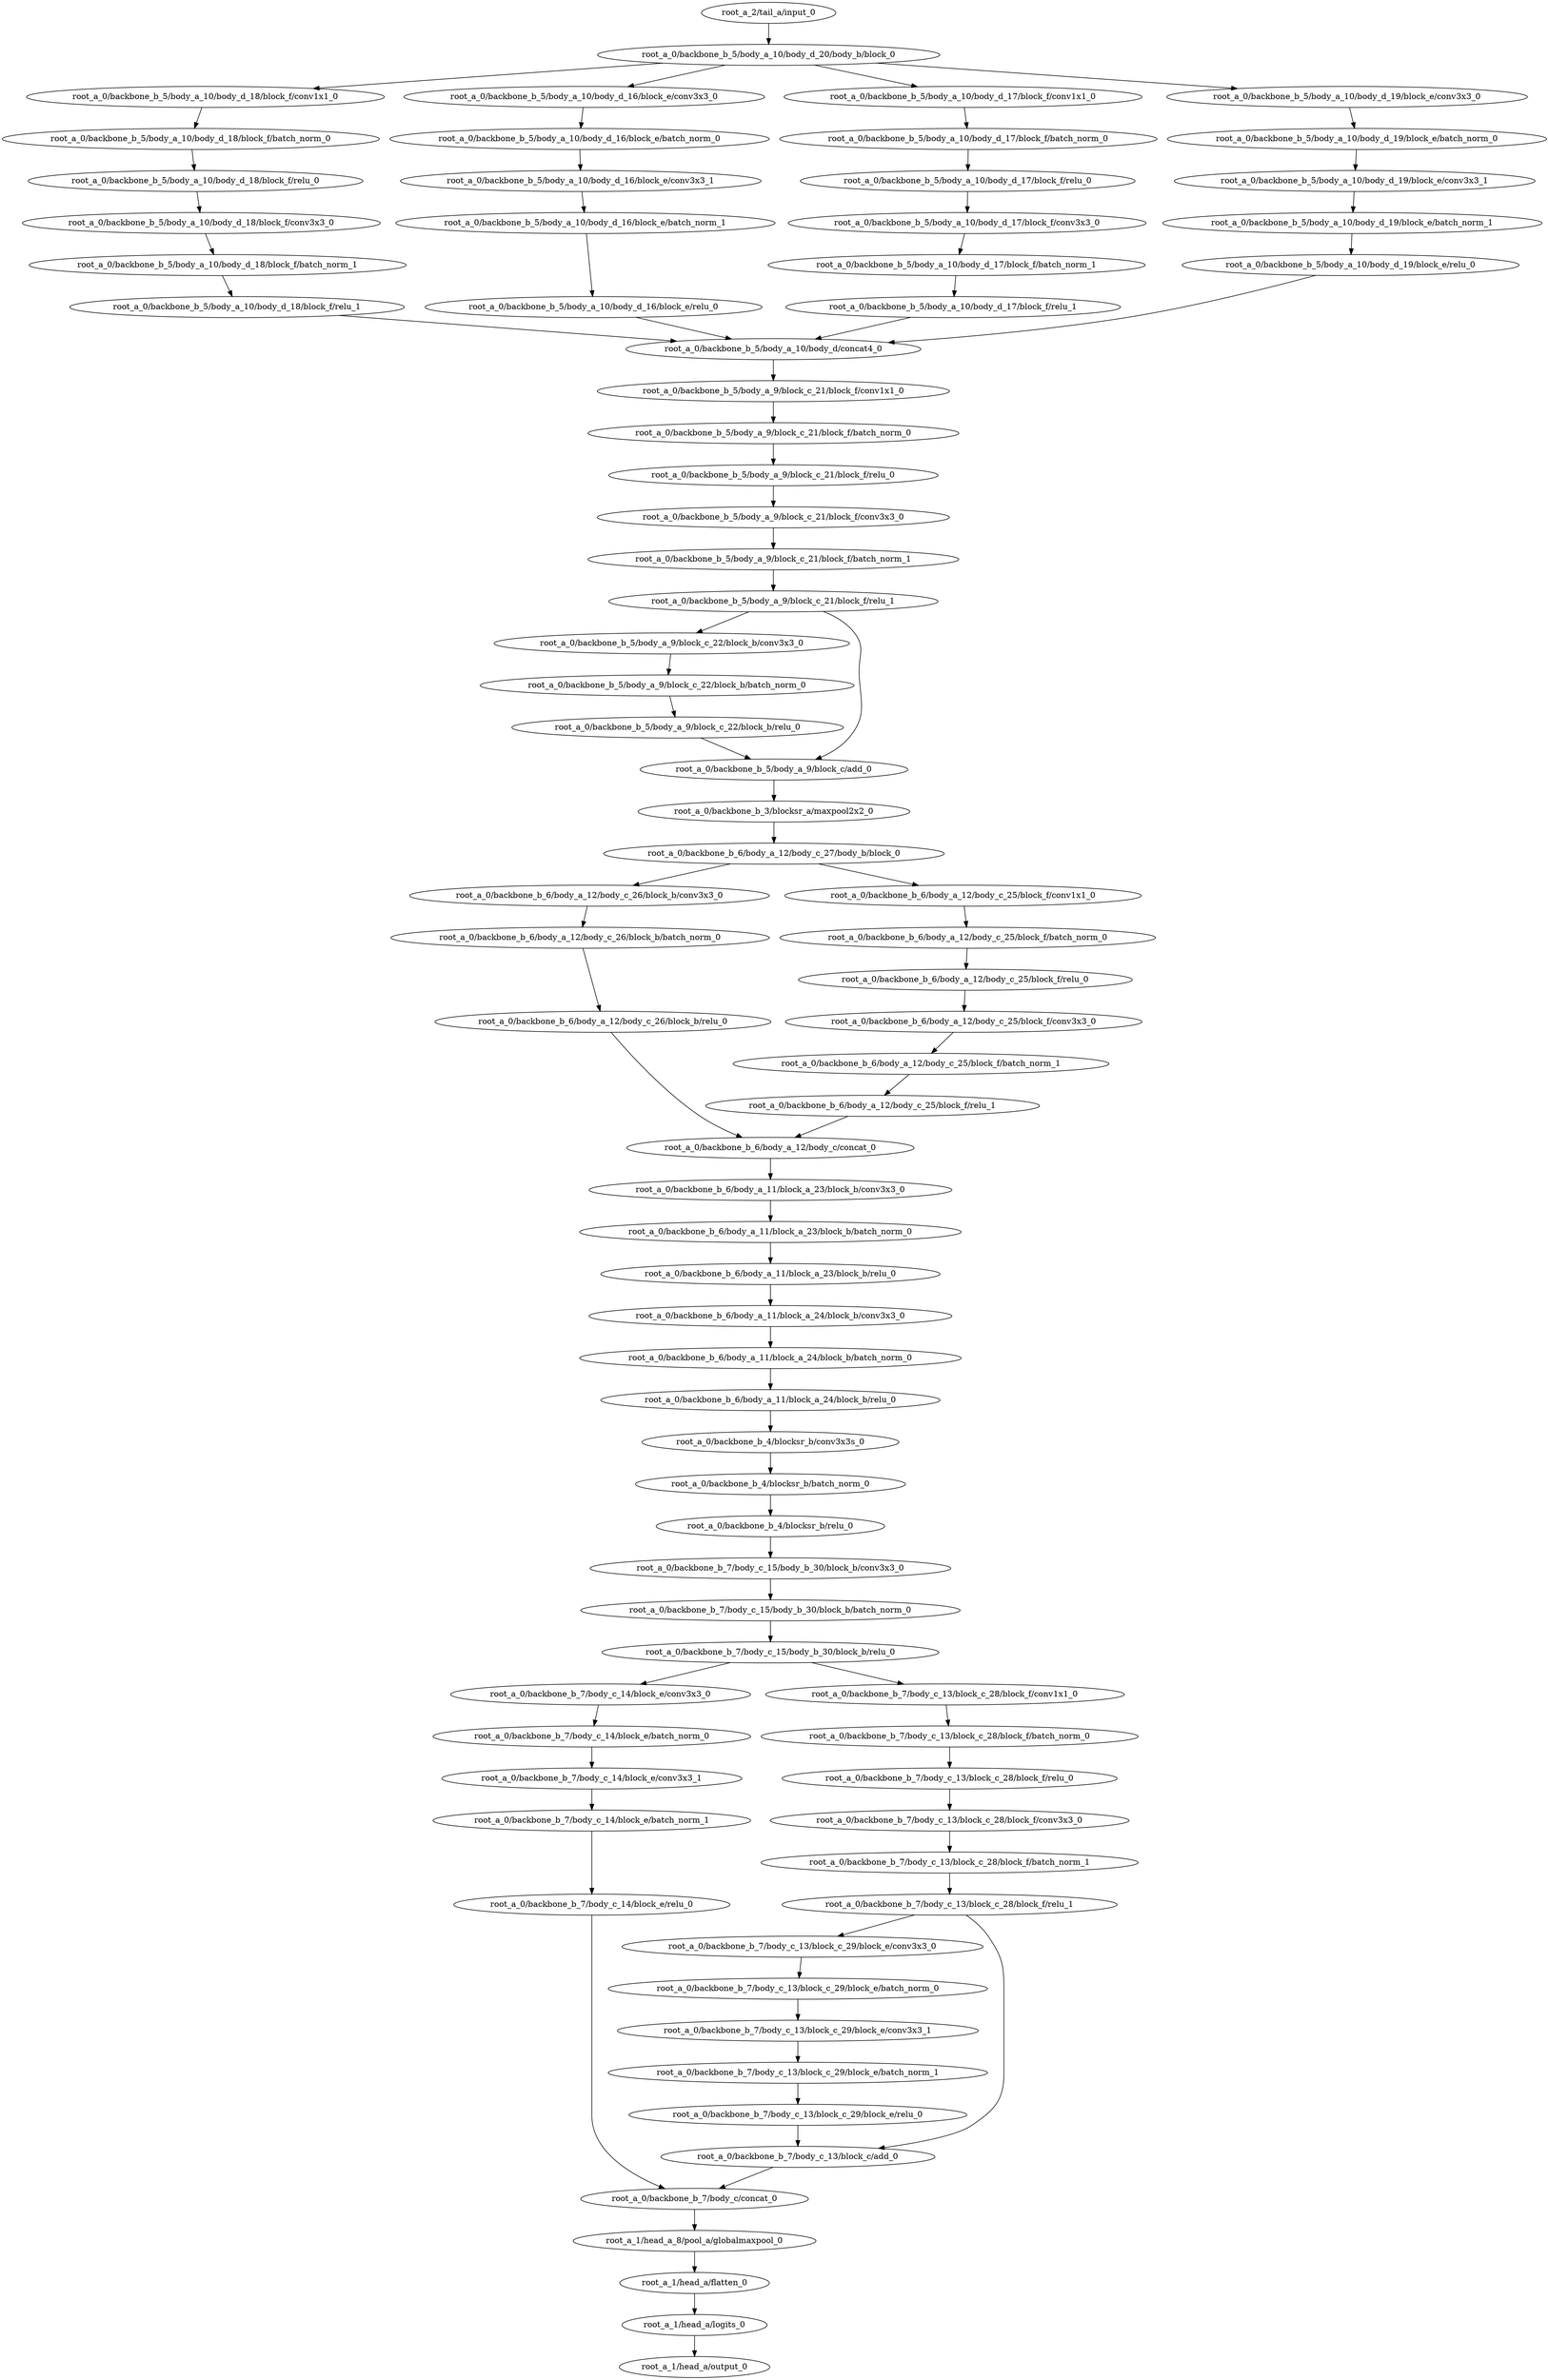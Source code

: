 digraph root_a {
	"root_a_2/tail_a/input_0"
	"root_a_0/backbone_b_5/body_a_10/body_d_20/body_b/block_0"
	"root_a_0/backbone_b_5/body_a_10/body_d_18/block_f/conv1x1_0"
	"root_a_0/backbone_b_5/body_a_10/body_d_18/block_f/batch_norm_0"
	"root_a_0/backbone_b_5/body_a_10/body_d_18/block_f/relu_0"
	"root_a_0/backbone_b_5/body_a_10/body_d_18/block_f/conv3x3_0"
	"root_a_0/backbone_b_5/body_a_10/body_d_18/block_f/batch_norm_1"
	"root_a_0/backbone_b_5/body_a_10/body_d_18/block_f/relu_1"
	"root_a_0/backbone_b_5/body_a_10/body_d_16/block_e/conv3x3_0"
	"root_a_0/backbone_b_5/body_a_10/body_d_16/block_e/batch_norm_0"
	"root_a_0/backbone_b_5/body_a_10/body_d_16/block_e/conv3x3_1"
	"root_a_0/backbone_b_5/body_a_10/body_d_16/block_e/batch_norm_1"
	"root_a_0/backbone_b_5/body_a_10/body_d_16/block_e/relu_0"
	"root_a_0/backbone_b_5/body_a_10/body_d_17/block_f/conv1x1_0"
	"root_a_0/backbone_b_5/body_a_10/body_d_17/block_f/batch_norm_0"
	"root_a_0/backbone_b_5/body_a_10/body_d_17/block_f/relu_0"
	"root_a_0/backbone_b_5/body_a_10/body_d_17/block_f/conv3x3_0"
	"root_a_0/backbone_b_5/body_a_10/body_d_17/block_f/batch_norm_1"
	"root_a_0/backbone_b_5/body_a_10/body_d_17/block_f/relu_1"
	"root_a_0/backbone_b_5/body_a_10/body_d_19/block_e/conv3x3_0"
	"root_a_0/backbone_b_5/body_a_10/body_d_19/block_e/batch_norm_0"
	"root_a_0/backbone_b_5/body_a_10/body_d_19/block_e/conv3x3_1"
	"root_a_0/backbone_b_5/body_a_10/body_d_19/block_e/batch_norm_1"
	"root_a_0/backbone_b_5/body_a_10/body_d_19/block_e/relu_0"
	"root_a_0/backbone_b_5/body_a_10/body_d/concat4_0"
	"root_a_0/backbone_b_5/body_a_9/block_c_21/block_f/conv1x1_0"
	"root_a_0/backbone_b_5/body_a_9/block_c_21/block_f/batch_norm_0"
	"root_a_0/backbone_b_5/body_a_9/block_c_21/block_f/relu_0"
	"root_a_0/backbone_b_5/body_a_9/block_c_21/block_f/conv3x3_0"
	"root_a_0/backbone_b_5/body_a_9/block_c_21/block_f/batch_norm_1"
	"root_a_0/backbone_b_5/body_a_9/block_c_21/block_f/relu_1"
	"root_a_0/backbone_b_5/body_a_9/block_c_22/block_b/conv3x3_0"
	"root_a_0/backbone_b_5/body_a_9/block_c_22/block_b/batch_norm_0"
	"root_a_0/backbone_b_5/body_a_9/block_c_22/block_b/relu_0"
	"root_a_0/backbone_b_5/body_a_9/block_c/add_0"
	"root_a_0/backbone_b_3/blocksr_a/maxpool2x2_0"
	"root_a_0/backbone_b_6/body_a_12/body_c_27/body_b/block_0"
	"root_a_0/backbone_b_6/body_a_12/body_c_26/block_b/conv3x3_0"
	"root_a_0/backbone_b_6/body_a_12/body_c_26/block_b/batch_norm_0"
	"root_a_0/backbone_b_6/body_a_12/body_c_26/block_b/relu_0"
	"root_a_0/backbone_b_6/body_a_12/body_c_25/block_f/conv1x1_0"
	"root_a_0/backbone_b_6/body_a_12/body_c_25/block_f/batch_norm_0"
	"root_a_0/backbone_b_6/body_a_12/body_c_25/block_f/relu_0"
	"root_a_0/backbone_b_6/body_a_12/body_c_25/block_f/conv3x3_0"
	"root_a_0/backbone_b_6/body_a_12/body_c_25/block_f/batch_norm_1"
	"root_a_0/backbone_b_6/body_a_12/body_c_25/block_f/relu_1"
	"root_a_0/backbone_b_6/body_a_12/body_c/concat_0"
	"root_a_0/backbone_b_6/body_a_11/block_a_23/block_b/conv3x3_0"
	"root_a_0/backbone_b_6/body_a_11/block_a_23/block_b/batch_norm_0"
	"root_a_0/backbone_b_6/body_a_11/block_a_23/block_b/relu_0"
	"root_a_0/backbone_b_6/body_a_11/block_a_24/block_b/conv3x3_0"
	"root_a_0/backbone_b_6/body_a_11/block_a_24/block_b/batch_norm_0"
	"root_a_0/backbone_b_6/body_a_11/block_a_24/block_b/relu_0"
	"root_a_0/backbone_b_4/blocksr_b/conv3x3s_0"
	"root_a_0/backbone_b_4/blocksr_b/batch_norm_0"
	"root_a_0/backbone_b_4/blocksr_b/relu_0"
	"root_a_0/backbone_b_7/body_c_15/body_b_30/block_b/conv3x3_0"
	"root_a_0/backbone_b_7/body_c_15/body_b_30/block_b/batch_norm_0"
	"root_a_0/backbone_b_7/body_c_15/body_b_30/block_b/relu_0"
	"root_a_0/backbone_b_7/body_c_14/block_e/conv3x3_0"
	"root_a_0/backbone_b_7/body_c_14/block_e/batch_norm_0"
	"root_a_0/backbone_b_7/body_c_14/block_e/conv3x3_1"
	"root_a_0/backbone_b_7/body_c_14/block_e/batch_norm_1"
	"root_a_0/backbone_b_7/body_c_14/block_e/relu_0"
	"root_a_0/backbone_b_7/body_c_13/block_c_28/block_f/conv1x1_0"
	"root_a_0/backbone_b_7/body_c_13/block_c_28/block_f/batch_norm_0"
	"root_a_0/backbone_b_7/body_c_13/block_c_28/block_f/relu_0"
	"root_a_0/backbone_b_7/body_c_13/block_c_28/block_f/conv3x3_0"
	"root_a_0/backbone_b_7/body_c_13/block_c_28/block_f/batch_norm_1"
	"root_a_0/backbone_b_7/body_c_13/block_c_28/block_f/relu_1"
	"root_a_0/backbone_b_7/body_c_13/block_c_29/block_e/conv3x3_0"
	"root_a_0/backbone_b_7/body_c_13/block_c_29/block_e/batch_norm_0"
	"root_a_0/backbone_b_7/body_c_13/block_c_29/block_e/conv3x3_1"
	"root_a_0/backbone_b_7/body_c_13/block_c_29/block_e/batch_norm_1"
	"root_a_0/backbone_b_7/body_c_13/block_c_29/block_e/relu_0"
	"root_a_0/backbone_b_7/body_c_13/block_c/add_0"
	"root_a_0/backbone_b_7/body_c/concat_0"
	"root_a_1/head_a_8/pool_a/globalmaxpool_0"
	"root_a_1/head_a/flatten_0"
	"root_a_1/head_a/logits_0"
	"root_a_1/head_a/output_0"

	"root_a_2/tail_a/input_0" -> "root_a_0/backbone_b_5/body_a_10/body_d_20/body_b/block_0"
	"root_a_0/backbone_b_5/body_a_10/body_d_20/body_b/block_0" -> "root_a_0/backbone_b_5/body_a_10/body_d_18/block_f/conv1x1_0"
	"root_a_0/backbone_b_5/body_a_10/body_d_18/block_f/conv1x1_0" -> "root_a_0/backbone_b_5/body_a_10/body_d_18/block_f/batch_norm_0"
	"root_a_0/backbone_b_5/body_a_10/body_d_18/block_f/batch_norm_0" -> "root_a_0/backbone_b_5/body_a_10/body_d_18/block_f/relu_0"
	"root_a_0/backbone_b_5/body_a_10/body_d_18/block_f/relu_0" -> "root_a_0/backbone_b_5/body_a_10/body_d_18/block_f/conv3x3_0"
	"root_a_0/backbone_b_5/body_a_10/body_d_18/block_f/conv3x3_0" -> "root_a_0/backbone_b_5/body_a_10/body_d_18/block_f/batch_norm_1"
	"root_a_0/backbone_b_5/body_a_10/body_d_18/block_f/batch_norm_1" -> "root_a_0/backbone_b_5/body_a_10/body_d_18/block_f/relu_1"
	"root_a_0/backbone_b_5/body_a_10/body_d_20/body_b/block_0" -> "root_a_0/backbone_b_5/body_a_10/body_d_16/block_e/conv3x3_0"
	"root_a_0/backbone_b_5/body_a_10/body_d_16/block_e/conv3x3_0" -> "root_a_0/backbone_b_5/body_a_10/body_d_16/block_e/batch_norm_0"
	"root_a_0/backbone_b_5/body_a_10/body_d_16/block_e/batch_norm_0" -> "root_a_0/backbone_b_5/body_a_10/body_d_16/block_e/conv3x3_1"
	"root_a_0/backbone_b_5/body_a_10/body_d_16/block_e/conv3x3_1" -> "root_a_0/backbone_b_5/body_a_10/body_d_16/block_e/batch_norm_1"
	"root_a_0/backbone_b_5/body_a_10/body_d_16/block_e/batch_norm_1" -> "root_a_0/backbone_b_5/body_a_10/body_d_16/block_e/relu_0"
	"root_a_0/backbone_b_5/body_a_10/body_d_20/body_b/block_0" -> "root_a_0/backbone_b_5/body_a_10/body_d_17/block_f/conv1x1_0"
	"root_a_0/backbone_b_5/body_a_10/body_d_17/block_f/conv1x1_0" -> "root_a_0/backbone_b_5/body_a_10/body_d_17/block_f/batch_norm_0"
	"root_a_0/backbone_b_5/body_a_10/body_d_17/block_f/batch_norm_0" -> "root_a_0/backbone_b_5/body_a_10/body_d_17/block_f/relu_0"
	"root_a_0/backbone_b_5/body_a_10/body_d_17/block_f/relu_0" -> "root_a_0/backbone_b_5/body_a_10/body_d_17/block_f/conv3x3_0"
	"root_a_0/backbone_b_5/body_a_10/body_d_17/block_f/conv3x3_0" -> "root_a_0/backbone_b_5/body_a_10/body_d_17/block_f/batch_norm_1"
	"root_a_0/backbone_b_5/body_a_10/body_d_17/block_f/batch_norm_1" -> "root_a_0/backbone_b_5/body_a_10/body_d_17/block_f/relu_1"
	"root_a_0/backbone_b_5/body_a_10/body_d_20/body_b/block_0" -> "root_a_0/backbone_b_5/body_a_10/body_d_19/block_e/conv3x3_0"
	"root_a_0/backbone_b_5/body_a_10/body_d_19/block_e/conv3x3_0" -> "root_a_0/backbone_b_5/body_a_10/body_d_19/block_e/batch_norm_0"
	"root_a_0/backbone_b_5/body_a_10/body_d_19/block_e/batch_norm_0" -> "root_a_0/backbone_b_5/body_a_10/body_d_19/block_e/conv3x3_1"
	"root_a_0/backbone_b_5/body_a_10/body_d_19/block_e/conv3x3_1" -> "root_a_0/backbone_b_5/body_a_10/body_d_19/block_e/batch_norm_1"
	"root_a_0/backbone_b_5/body_a_10/body_d_19/block_e/batch_norm_1" -> "root_a_0/backbone_b_5/body_a_10/body_d_19/block_e/relu_0"
	"root_a_0/backbone_b_5/body_a_10/body_d_18/block_f/relu_1" -> "root_a_0/backbone_b_5/body_a_10/body_d/concat4_0"
	"root_a_0/backbone_b_5/body_a_10/body_d_16/block_e/relu_0" -> "root_a_0/backbone_b_5/body_a_10/body_d/concat4_0"
	"root_a_0/backbone_b_5/body_a_10/body_d_17/block_f/relu_1" -> "root_a_0/backbone_b_5/body_a_10/body_d/concat4_0"
	"root_a_0/backbone_b_5/body_a_10/body_d_19/block_e/relu_0" -> "root_a_0/backbone_b_5/body_a_10/body_d/concat4_0"
	"root_a_0/backbone_b_5/body_a_10/body_d/concat4_0" -> "root_a_0/backbone_b_5/body_a_9/block_c_21/block_f/conv1x1_0"
	"root_a_0/backbone_b_5/body_a_9/block_c_21/block_f/conv1x1_0" -> "root_a_0/backbone_b_5/body_a_9/block_c_21/block_f/batch_norm_0"
	"root_a_0/backbone_b_5/body_a_9/block_c_21/block_f/batch_norm_0" -> "root_a_0/backbone_b_5/body_a_9/block_c_21/block_f/relu_0"
	"root_a_0/backbone_b_5/body_a_9/block_c_21/block_f/relu_0" -> "root_a_0/backbone_b_5/body_a_9/block_c_21/block_f/conv3x3_0"
	"root_a_0/backbone_b_5/body_a_9/block_c_21/block_f/conv3x3_0" -> "root_a_0/backbone_b_5/body_a_9/block_c_21/block_f/batch_norm_1"
	"root_a_0/backbone_b_5/body_a_9/block_c_21/block_f/batch_norm_1" -> "root_a_0/backbone_b_5/body_a_9/block_c_21/block_f/relu_1"
	"root_a_0/backbone_b_5/body_a_9/block_c_21/block_f/relu_1" -> "root_a_0/backbone_b_5/body_a_9/block_c_22/block_b/conv3x3_0"
	"root_a_0/backbone_b_5/body_a_9/block_c_22/block_b/conv3x3_0" -> "root_a_0/backbone_b_5/body_a_9/block_c_22/block_b/batch_norm_0"
	"root_a_0/backbone_b_5/body_a_9/block_c_22/block_b/batch_norm_0" -> "root_a_0/backbone_b_5/body_a_9/block_c_22/block_b/relu_0"
	"root_a_0/backbone_b_5/body_a_9/block_c_21/block_f/relu_1" -> "root_a_0/backbone_b_5/body_a_9/block_c/add_0"
	"root_a_0/backbone_b_5/body_a_9/block_c_22/block_b/relu_0" -> "root_a_0/backbone_b_5/body_a_9/block_c/add_0"
	"root_a_0/backbone_b_5/body_a_9/block_c/add_0" -> "root_a_0/backbone_b_3/blocksr_a/maxpool2x2_0"
	"root_a_0/backbone_b_3/blocksr_a/maxpool2x2_0" -> "root_a_0/backbone_b_6/body_a_12/body_c_27/body_b/block_0"
	"root_a_0/backbone_b_6/body_a_12/body_c_27/body_b/block_0" -> "root_a_0/backbone_b_6/body_a_12/body_c_26/block_b/conv3x3_0"
	"root_a_0/backbone_b_6/body_a_12/body_c_26/block_b/conv3x3_0" -> "root_a_0/backbone_b_6/body_a_12/body_c_26/block_b/batch_norm_0"
	"root_a_0/backbone_b_6/body_a_12/body_c_26/block_b/batch_norm_0" -> "root_a_0/backbone_b_6/body_a_12/body_c_26/block_b/relu_0"
	"root_a_0/backbone_b_6/body_a_12/body_c_27/body_b/block_0" -> "root_a_0/backbone_b_6/body_a_12/body_c_25/block_f/conv1x1_0"
	"root_a_0/backbone_b_6/body_a_12/body_c_25/block_f/conv1x1_0" -> "root_a_0/backbone_b_6/body_a_12/body_c_25/block_f/batch_norm_0"
	"root_a_0/backbone_b_6/body_a_12/body_c_25/block_f/batch_norm_0" -> "root_a_0/backbone_b_6/body_a_12/body_c_25/block_f/relu_0"
	"root_a_0/backbone_b_6/body_a_12/body_c_25/block_f/relu_0" -> "root_a_0/backbone_b_6/body_a_12/body_c_25/block_f/conv3x3_0"
	"root_a_0/backbone_b_6/body_a_12/body_c_25/block_f/conv3x3_0" -> "root_a_0/backbone_b_6/body_a_12/body_c_25/block_f/batch_norm_1"
	"root_a_0/backbone_b_6/body_a_12/body_c_25/block_f/batch_norm_1" -> "root_a_0/backbone_b_6/body_a_12/body_c_25/block_f/relu_1"
	"root_a_0/backbone_b_6/body_a_12/body_c_26/block_b/relu_0" -> "root_a_0/backbone_b_6/body_a_12/body_c/concat_0"
	"root_a_0/backbone_b_6/body_a_12/body_c_25/block_f/relu_1" -> "root_a_0/backbone_b_6/body_a_12/body_c/concat_0"
	"root_a_0/backbone_b_6/body_a_12/body_c/concat_0" -> "root_a_0/backbone_b_6/body_a_11/block_a_23/block_b/conv3x3_0"
	"root_a_0/backbone_b_6/body_a_11/block_a_23/block_b/conv3x3_0" -> "root_a_0/backbone_b_6/body_a_11/block_a_23/block_b/batch_norm_0"
	"root_a_0/backbone_b_6/body_a_11/block_a_23/block_b/batch_norm_0" -> "root_a_0/backbone_b_6/body_a_11/block_a_23/block_b/relu_0"
	"root_a_0/backbone_b_6/body_a_11/block_a_23/block_b/relu_0" -> "root_a_0/backbone_b_6/body_a_11/block_a_24/block_b/conv3x3_0"
	"root_a_0/backbone_b_6/body_a_11/block_a_24/block_b/conv3x3_0" -> "root_a_0/backbone_b_6/body_a_11/block_a_24/block_b/batch_norm_0"
	"root_a_0/backbone_b_6/body_a_11/block_a_24/block_b/batch_norm_0" -> "root_a_0/backbone_b_6/body_a_11/block_a_24/block_b/relu_0"
	"root_a_0/backbone_b_6/body_a_11/block_a_24/block_b/relu_0" -> "root_a_0/backbone_b_4/blocksr_b/conv3x3s_0"
	"root_a_0/backbone_b_4/blocksr_b/conv3x3s_0" -> "root_a_0/backbone_b_4/blocksr_b/batch_norm_0"
	"root_a_0/backbone_b_4/blocksr_b/batch_norm_0" -> "root_a_0/backbone_b_4/blocksr_b/relu_0"
	"root_a_0/backbone_b_4/blocksr_b/relu_0" -> "root_a_0/backbone_b_7/body_c_15/body_b_30/block_b/conv3x3_0"
	"root_a_0/backbone_b_7/body_c_15/body_b_30/block_b/conv3x3_0" -> "root_a_0/backbone_b_7/body_c_15/body_b_30/block_b/batch_norm_0"
	"root_a_0/backbone_b_7/body_c_15/body_b_30/block_b/batch_norm_0" -> "root_a_0/backbone_b_7/body_c_15/body_b_30/block_b/relu_0"
	"root_a_0/backbone_b_7/body_c_15/body_b_30/block_b/relu_0" -> "root_a_0/backbone_b_7/body_c_14/block_e/conv3x3_0"
	"root_a_0/backbone_b_7/body_c_14/block_e/conv3x3_0" -> "root_a_0/backbone_b_7/body_c_14/block_e/batch_norm_0"
	"root_a_0/backbone_b_7/body_c_14/block_e/batch_norm_0" -> "root_a_0/backbone_b_7/body_c_14/block_e/conv3x3_1"
	"root_a_0/backbone_b_7/body_c_14/block_e/conv3x3_1" -> "root_a_0/backbone_b_7/body_c_14/block_e/batch_norm_1"
	"root_a_0/backbone_b_7/body_c_14/block_e/batch_norm_1" -> "root_a_0/backbone_b_7/body_c_14/block_e/relu_0"
	"root_a_0/backbone_b_7/body_c_15/body_b_30/block_b/relu_0" -> "root_a_0/backbone_b_7/body_c_13/block_c_28/block_f/conv1x1_0"
	"root_a_0/backbone_b_7/body_c_13/block_c_28/block_f/conv1x1_0" -> "root_a_0/backbone_b_7/body_c_13/block_c_28/block_f/batch_norm_0"
	"root_a_0/backbone_b_7/body_c_13/block_c_28/block_f/batch_norm_0" -> "root_a_0/backbone_b_7/body_c_13/block_c_28/block_f/relu_0"
	"root_a_0/backbone_b_7/body_c_13/block_c_28/block_f/relu_0" -> "root_a_0/backbone_b_7/body_c_13/block_c_28/block_f/conv3x3_0"
	"root_a_0/backbone_b_7/body_c_13/block_c_28/block_f/conv3x3_0" -> "root_a_0/backbone_b_7/body_c_13/block_c_28/block_f/batch_norm_1"
	"root_a_0/backbone_b_7/body_c_13/block_c_28/block_f/batch_norm_1" -> "root_a_0/backbone_b_7/body_c_13/block_c_28/block_f/relu_1"
	"root_a_0/backbone_b_7/body_c_13/block_c_28/block_f/relu_1" -> "root_a_0/backbone_b_7/body_c_13/block_c_29/block_e/conv3x3_0"
	"root_a_0/backbone_b_7/body_c_13/block_c_29/block_e/conv3x3_0" -> "root_a_0/backbone_b_7/body_c_13/block_c_29/block_e/batch_norm_0"
	"root_a_0/backbone_b_7/body_c_13/block_c_29/block_e/batch_norm_0" -> "root_a_0/backbone_b_7/body_c_13/block_c_29/block_e/conv3x3_1"
	"root_a_0/backbone_b_7/body_c_13/block_c_29/block_e/conv3x3_1" -> "root_a_0/backbone_b_7/body_c_13/block_c_29/block_e/batch_norm_1"
	"root_a_0/backbone_b_7/body_c_13/block_c_29/block_e/batch_norm_1" -> "root_a_0/backbone_b_7/body_c_13/block_c_29/block_e/relu_0"
	"root_a_0/backbone_b_7/body_c_13/block_c_29/block_e/relu_0" -> "root_a_0/backbone_b_7/body_c_13/block_c/add_0"
	"root_a_0/backbone_b_7/body_c_13/block_c_28/block_f/relu_1" -> "root_a_0/backbone_b_7/body_c_13/block_c/add_0"
	"root_a_0/backbone_b_7/body_c_14/block_e/relu_0" -> "root_a_0/backbone_b_7/body_c/concat_0"
	"root_a_0/backbone_b_7/body_c_13/block_c/add_0" -> "root_a_0/backbone_b_7/body_c/concat_0"
	"root_a_0/backbone_b_7/body_c/concat_0" -> "root_a_1/head_a_8/pool_a/globalmaxpool_0"
	"root_a_1/head_a_8/pool_a/globalmaxpool_0" -> "root_a_1/head_a/flatten_0"
	"root_a_1/head_a/flatten_0" -> "root_a_1/head_a/logits_0"
	"root_a_1/head_a/logits_0" -> "root_a_1/head_a/output_0"

}